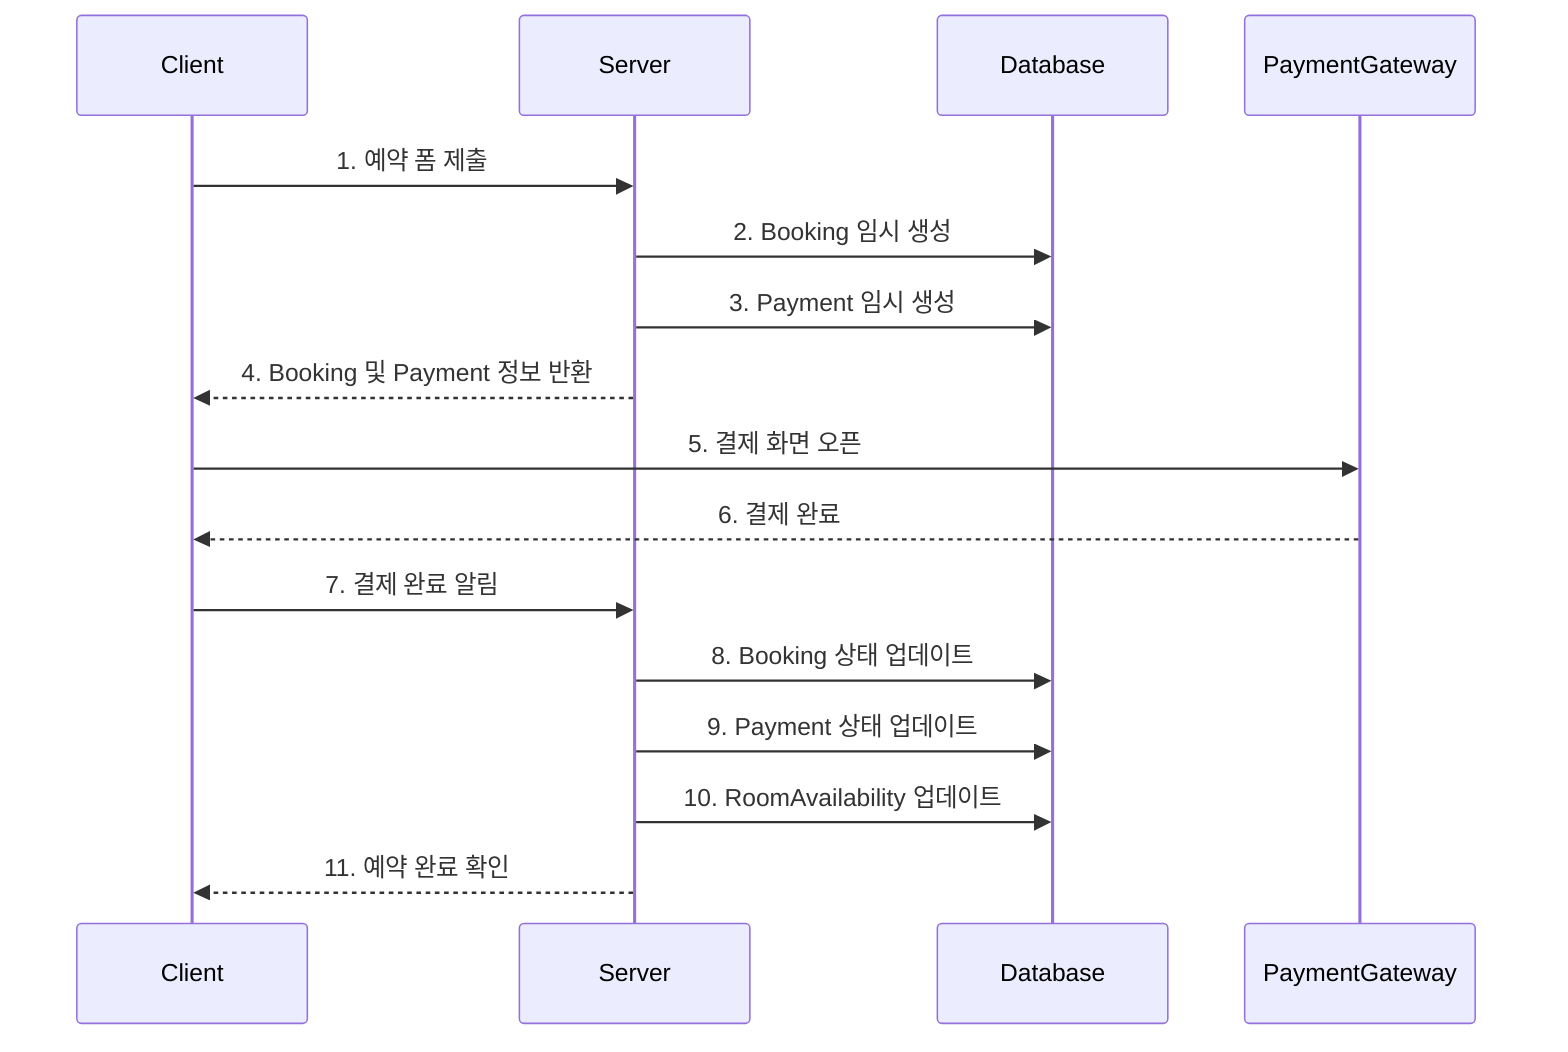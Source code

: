 sequenceDiagram
    participant Client
    participant Server
    participant Database
    participant PaymentGateway

    Client->>Server: 1. 예약 폼 제출
    Server->>Database: 2. Booking 임시 생성
    Server->>Database: 3. Payment 임시 생성
    Server-->>Client: 4. Booking 및 Payment 정보 반환
    Client->>PaymentGateway: 5. 결제 화면 오픈
    PaymentGateway-->>Client: 6. 결제 완료
    Client->>Server: 7. 결제 완료 알림
    Server->>Database: 8. Booking 상태 업데이트
    Server->>Database: 9. Payment 상태 업데이트
    Server->>Database: 10. RoomAvailability 업데이트
    Server-->>Client: 11. 예약 완료 확인
